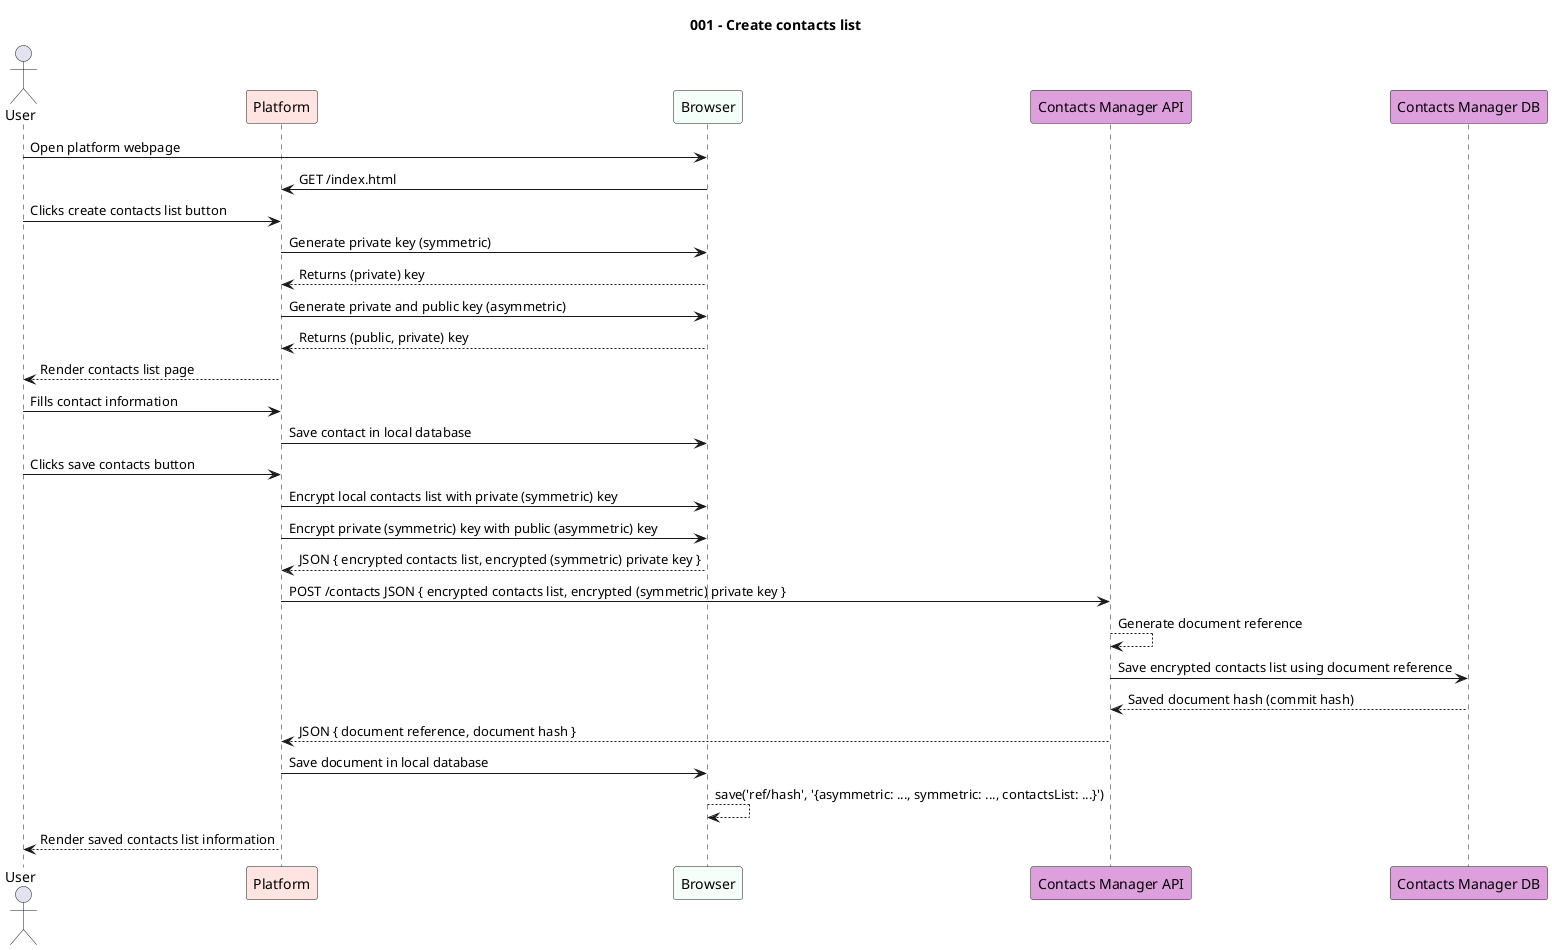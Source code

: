 @startuml 001-create-contacts-list

title "001 - Create contacts list"

actor User
participant "Platform" as PL #MistyRose
participant Browser #MintCream
participant "Contacts Manager API" as CNT #Plum
participant "Contacts Manager DB" as CNT_DB #Plum

User -> Browser : Open platform webpage
Browser -> PL : GET /index.html

User -> PL: Clicks create contacts list button

PL -> Browser: Generate private key (symmetric)
Browser --> PL: Returns (private) key

PL -> Browser: Generate private and public key (asymmetric)
Browser --> PL: Returns (public, private) key

PL --> User: Render contacts list page

User -> PL: Fills contact information
PL -> Browser: Save contact in local database

User -> PL: Clicks save contacts button

PL -> Browser: Encrypt local contacts list with private (symmetric) key
PL -> Browser: Encrypt private (symmetric) key with public (asymmetric) key
Browser --> PL: JSON { encrypted contacts list, encrypted (symmetric) private key }

PL -> CNT: POST /contacts JSON { encrypted contacts list, encrypted (symmetric) private key }
CNT --> CNT: Generate document reference
CNT -> CNT_DB: Save encrypted contacts list using document reference
CNT_DB --> CNT: Saved document hash (commit hash)
CNT --> PL: JSON { document reference, document hash }

PL -> Browser: Save document in local database 
Browser --> Browser: save('ref/hash', '{asymmetric: ..., symmetric: ..., contactsList: ...}')
PL --> User: Render saved contacts list information

@enduml
